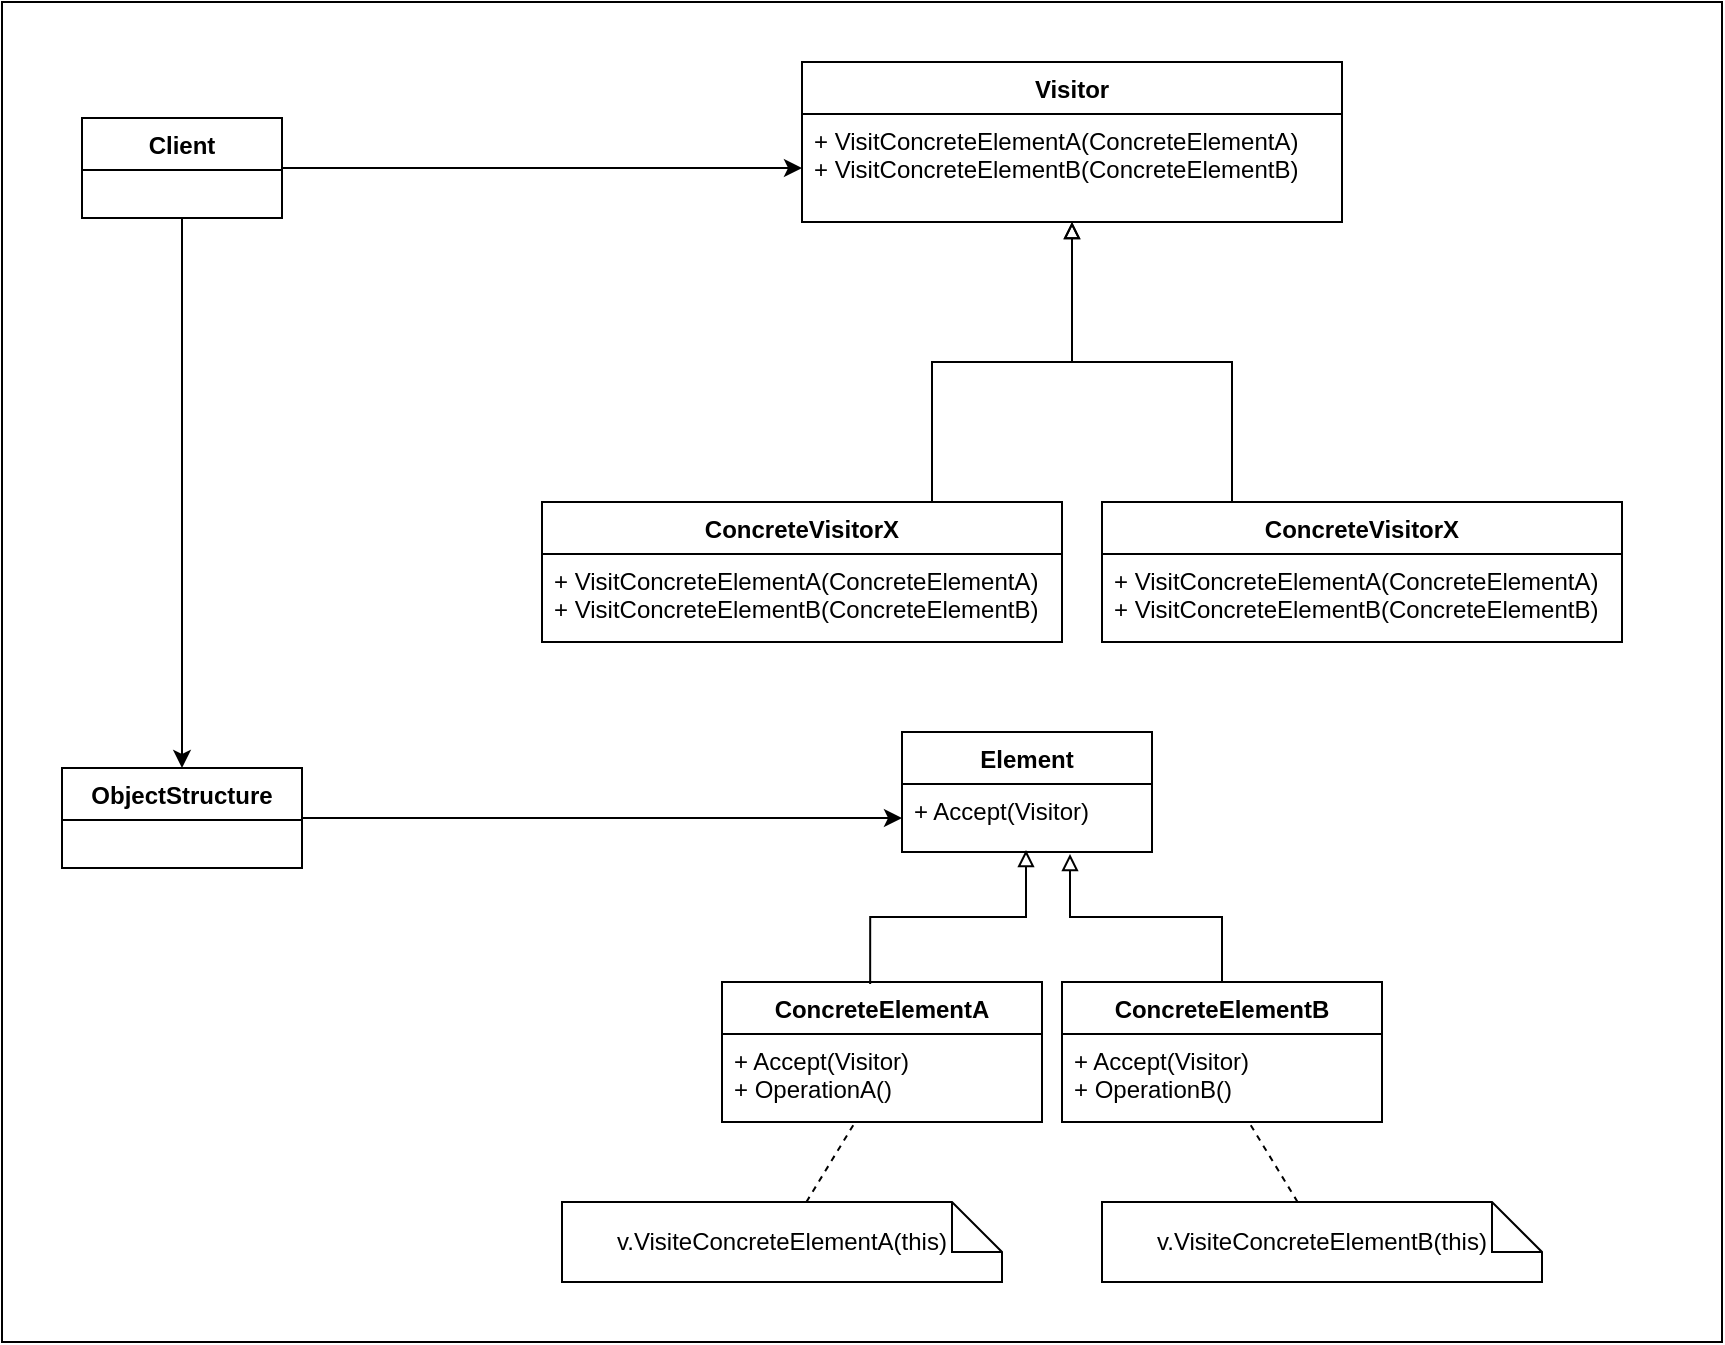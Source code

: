<mxfile>
    <diagram name="Page-1" id="SDWG9DKmseKplDPkIkF8">
        <mxGraphModel dx="998" dy="1301" grid="1" gridSize="10" guides="1" tooltips="1" connect="1" arrows="1" fold="1" page="1" pageScale="1" pageWidth="850" pageHeight="1100" math="0" shadow="0">
            <root>
                <mxCell id="0"/>
                <mxCell id="1" parent="0"/>
                <mxCell id="bwSSeVmjy1r_vaOKLsch-12" value="" style="rounded=0;whiteSpace=wrap;html=1;" parent="1" vertex="1">
                    <mxGeometry x="310" y="90" width="860" height="670" as="geometry"/>
                </mxCell>
                <mxCell id="bwSSeVmjy1r_vaOKLsch-1" value="Visitor" style="swimlane;fontStyle=1;align=center;verticalAlign=top;childLayout=stackLayout;horizontal=1;startSize=26;horizontalStack=0;resizeParent=1;resizeParentMax=0;resizeLast=0;collapsible=1;marginBottom=0;whiteSpace=wrap;html=1;" parent="1" vertex="1">
                    <mxGeometry x="710" y="120" width="270" height="80" as="geometry"/>
                </mxCell>
                <mxCell id="bwSSeVmjy1r_vaOKLsch-4" value="+ VisitConcreteElementA(ConcreteElementA)&lt;br&gt;+ VisitConcreteElementB(ConcreteElementB)" style="text;strokeColor=none;fillColor=none;align=left;verticalAlign=top;spacingLeft=4;spacingRight=4;overflow=hidden;rotatable=0;points=[[0,0.5],[1,0.5]];portConstraint=eastwest;whiteSpace=wrap;html=1;" parent="bwSSeVmjy1r_vaOKLsch-1" vertex="1">
                    <mxGeometry y="26" width="270" height="54" as="geometry"/>
                </mxCell>
                <mxCell id="bwSSeVmjy1r_vaOKLsch-10" style="edgeStyle=orthogonalEdgeStyle;rounded=0;orthogonalLoop=1;jettySize=auto;html=1;endArrow=block;endFill=0;exitX=0.75;exitY=0;exitDx=0;exitDy=0;" parent="1" source="bwSSeVmjy1r_vaOKLsch-5" target="bwSSeVmjy1r_vaOKLsch-1" edge="1">
                    <mxGeometry relative="1" as="geometry"/>
                </mxCell>
                <mxCell id="bwSSeVmjy1r_vaOKLsch-5" value="ConcreteVisitorX" style="swimlane;fontStyle=1;align=center;verticalAlign=top;childLayout=stackLayout;horizontal=1;startSize=26;horizontalStack=0;resizeParent=1;resizeParentMax=0;resizeLast=0;collapsible=1;marginBottom=0;whiteSpace=wrap;html=1;" parent="1" vertex="1">
                    <mxGeometry x="580" y="340" width="260" height="70" as="geometry"/>
                </mxCell>
                <mxCell id="bwSSeVmjy1r_vaOKLsch-8" value="+ VisitConcreteElementA(ConcreteElementA)&lt;br&gt;+ VisitConcreteElementB(ConcreteElementB)" style="text;strokeColor=none;fillColor=none;align=left;verticalAlign=top;spacingLeft=4;spacingRight=4;overflow=hidden;rotatable=0;points=[[0,0.5],[1,0.5]];portConstraint=eastwest;whiteSpace=wrap;html=1;" parent="bwSSeVmjy1r_vaOKLsch-5" vertex="1">
                    <mxGeometry y="26" width="260" height="44" as="geometry"/>
                </mxCell>
                <mxCell id="4" value="ConcreteVisitorX" style="swimlane;fontStyle=1;align=center;verticalAlign=top;childLayout=stackLayout;horizontal=1;startSize=26;horizontalStack=0;resizeParent=1;resizeParentMax=0;resizeLast=0;collapsible=1;marginBottom=0;whiteSpace=wrap;html=1;" parent="1" vertex="1">
                    <mxGeometry x="860" y="340" width="260" height="70" as="geometry"/>
                </mxCell>
                <mxCell id="5" value="+ VisitConcreteElementA(ConcreteElementA)&lt;br&gt;+ VisitConcreteElementB(ConcreteElementB)" style="text;strokeColor=none;fillColor=none;align=left;verticalAlign=top;spacingLeft=4;spacingRight=4;overflow=hidden;rotatable=0;points=[[0,0.5],[1,0.5]];portConstraint=eastwest;whiteSpace=wrap;html=1;" parent="4" vertex="1">
                    <mxGeometry y="26" width="260" height="44" as="geometry"/>
                </mxCell>
                <mxCell id="7" style="edgeStyle=orthogonalEdgeStyle;rounded=0;orthogonalLoop=1;jettySize=auto;html=1;endArrow=block;endFill=0;exitX=0.25;exitY=0;exitDx=0;exitDy=0;entryX=0.5;entryY=1;entryDx=0;entryDy=0;entryPerimeter=0;" parent="1" source="4" target="bwSSeVmjy1r_vaOKLsch-4" edge="1">
                    <mxGeometry relative="1" as="geometry">
                        <mxPoint x="725" y="330" as="sourcePoint"/>
                        <mxPoint x="785" y="190" as="targetPoint"/>
                    </mxGeometry>
                </mxCell>
                <mxCell id="32" style="edgeStyle=none;html=1;" parent="1" source="8" target="10" edge="1">
                    <mxGeometry relative="1" as="geometry"/>
                </mxCell>
                <mxCell id="33" style="edgeStyle=none;html=1;entryX=0;entryY=0.5;entryDx=0;entryDy=0;" parent="1" source="8" target="bwSSeVmjy1r_vaOKLsch-4" edge="1">
                    <mxGeometry relative="1" as="geometry"/>
                </mxCell>
                <mxCell id="8" value="Client" style="swimlane;fontStyle=1;align=center;verticalAlign=top;childLayout=stackLayout;horizontal=1;startSize=26;horizontalStack=0;resizeParent=1;resizeParentMax=0;resizeLast=0;collapsible=1;marginBottom=0;whiteSpace=wrap;html=1;" parent="1" vertex="1">
                    <mxGeometry x="350" y="148" width="100" height="50" as="geometry"/>
                </mxCell>
                <mxCell id="31" style="edgeStyle=none;html=1;" parent="1" source="10" target="15" edge="1">
                    <mxGeometry relative="1" as="geometry"/>
                </mxCell>
                <mxCell id="10" value="ObjectStructure" style="swimlane;fontStyle=1;align=center;verticalAlign=top;childLayout=stackLayout;horizontal=1;startSize=26;horizontalStack=0;resizeParent=1;resizeParentMax=0;resizeLast=0;collapsible=1;marginBottom=0;whiteSpace=wrap;html=1;" parent="1" vertex="1">
                    <mxGeometry x="340" y="473" width="120" height="50" as="geometry"/>
                </mxCell>
                <mxCell id="14" value="Element" style="swimlane;fontStyle=1;align=center;verticalAlign=top;childLayout=stackLayout;horizontal=1;startSize=26;horizontalStack=0;resizeParent=1;resizeParentMax=0;resizeLast=0;collapsible=1;marginBottom=0;whiteSpace=wrap;html=1;" parent="1" vertex="1">
                    <mxGeometry x="760" y="455" width="125" height="60" as="geometry"/>
                </mxCell>
                <mxCell id="15" value="+ Accept(Visitor)" style="text;strokeColor=none;fillColor=none;align=left;verticalAlign=top;spacingLeft=4;spacingRight=4;overflow=hidden;rotatable=0;points=[[0,0.5],[1,0.5]];portConstraint=eastwest;whiteSpace=wrap;html=1;" parent="14" vertex="1">
                    <mxGeometry y="26" width="125" height="34" as="geometry"/>
                </mxCell>
                <mxCell id="16" value="ConcreteElementA" style="swimlane;fontStyle=1;align=center;verticalAlign=top;childLayout=stackLayout;horizontal=1;startSize=26;horizontalStack=0;resizeParent=1;resizeParentMax=0;resizeLast=0;collapsible=1;marginBottom=0;whiteSpace=wrap;html=1;" parent="1" vertex="1">
                    <mxGeometry x="670" y="580" width="160" height="70" as="geometry"/>
                </mxCell>
                <mxCell id="17" value="+ Accept(Visitor)&lt;br&gt;+ OperationA()" style="text;strokeColor=none;fillColor=none;align=left;verticalAlign=top;spacingLeft=4;spacingRight=4;overflow=hidden;rotatable=0;points=[[0,0.5],[1,0.5]];portConstraint=eastwest;whiteSpace=wrap;html=1;" parent="16" vertex="1">
                    <mxGeometry y="26" width="160" height="44" as="geometry"/>
                </mxCell>
                <mxCell id="27" style="edgeStyle=orthogonalEdgeStyle;rounded=0;orthogonalLoop=1;jettySize=auto;html=1;endArrow=block;endFill=0;exitX=0.463;exitY=0.014;exitDx=0;exitDy=0;entryX=0.496;entryY=0.971;entryDx=0;entryDy=0;entryPerimeter=0;exitPerimeter=0;" parent="1" source="16" target="15" edge="1">
                    <mxGeometry relative="1" as="geometry">
                        <mxPoint x="785" y="350" as="sourcePoint"/>
                        <mxPoint x="855" y="210" as="targetPoint"/>
                    </mxGeometry>
                </mxCell>
                <mxCell id="28" style="edgeStyle=orthogonalEdgeStyle;rounded=0;orthogonalLoop=1;jettySize=auto;html=1;endArrow=block;endFill=0;exitX=0.5;exitY=0;exitDx=0;exitDy=0;entryX=0.672;entryY=1.029;entryDx=0;entryDy=0;entryPerimeter=0;" parent="1" source="29" target="15" edge="1">
                    <mxGeometry relative="1" as="geometry">
                        <mxPoint x="1050" y="649.97" as="sourcePoint"/>
                        <mxPoint x="823" y="510" as="targetPoint"/>
                    </mxGeometry>
                </mxCell>
                <mxCell id="29" value="ConcreteElementB" style="swimlane;fontStyle=1;align=center;verticalAlign=top;childLayout=stackLayout;horizontal=1;startSize=26;horizontalStack=0;resizeParent=1;resizeParentMax=0;resizeLast=0;collapsible=1;marginBottom=0;whiteSpace=wrap;html=1;" parent="1" vertex="1">
                    <mxGeometry x="840" y="580" width="160" height="70" as="geometry"/>
                </mxCell>
                <mxCell id="30" value="+ Accept(Visitor)&lt;br&gt;+ OperationB()" style="text;strokeColor=none;fillColor=none;align=left;verticalAlign=top;spacingLeft=4;spacingRight=4;overflow=hidden;rotatable=0;points=[[0,0.5],[1,0.5]];portConstraint=eastwest;whiteSpace=wrap;html=1;" parent="29" vertex="1">
                    <mxGeometry y="26" width="160" height="44" as="geometry"/>
                </mxCell>
                <mxCell id="37" style="edgeStyle=none;html=1;dashed=1;endArrow=none;endFill=0;" parent="1" source="34" target="17" edge="1">
                    <mxGeometry relative="1" as="geometry"/>
                </mxCell>
                <mxCell id="34" value="v.VisiteConcreteElementA(this)" style="shape=note2;boundedLbl=1;whiteSpace=wrap;html=1;size=25;verticalAlign=middle;align=center;" parent="1" vertex="1">
                    <mxGeometry x="590" y="690" width="220" height="40" as="geometry"/>
                </mxCell>
                <mxCell id="38" style="edgeStyle=none;html=1;dashed=1;endArrow=none;endFill=0;" parent="1" source="36" target="30" edge="1">
                    <mxGeometry relative="1" as="geometry"/>
                </mxCell>
                <mxCell id="36" value="v.VisiteConcreteElementB(this)" style="shape=note2;boundedLbl=1;whiteSpace=wrap;html=1;size=25;verticalAlign=middle;align=center;" parent="1" vertex="1">
                    <mxGeometry x="860" y="690" width="220" height="40" as="geometry"/>
                </mxCell>
            </root>
        </mxGraphModel>
    </diagram>
</mxfile>